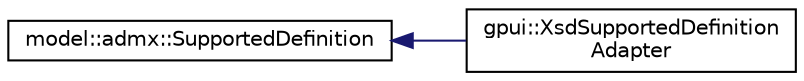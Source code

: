 digraph "Graphical Class Hierarchy"
{
 // LATEX_PDF_SIZE
  edge [fontname="Helvetica",fontsize="10",labelfontname="Helvetica",labelfontsize="10"];
  node [fontname="Helvetica",fontsize="10",shape=record];
  rankdir="LR";
  Node0 [label="model::admx::SupportedDefinition",height=0.2,width=0.4,color="black", fillcolor="white", style="filled",URL="$classmodel_1_1admx_1_1_supported_definition.html",tooltip="The SupportedDefinition class The definition element creates the mapping between the logical name to ..."];
  Node0 -> Node1 [dir="back",color="midnightblue",fontsize="10",style="solid",fontname="Helvetica"];
  Node1 [label="gpui::XsdSupportedDefinition\lAdapter",height=0.2,width=0.4,color="black", fillcolor="white", style="filled",URL="$classgpui_1_1_xsd_supported_definition_adapter.html",tooltip=" "];
}
